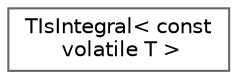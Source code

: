 digraph "Graphical Class Hierarchy"
{
 // INTERACTIVE_SVG=YES
 // LATEX_PDF_SIZE
  bgcolor="transparent";
  edge [fontname=Helvetica,fontsize=10,labelfontname=Helvetica,labelfontsize=10];
  node [fontname=Helvetica,fontsize=10,shape=box,height=0.2,width=0.4];
  rankdir="LR";
  Node0 [id="Node000000",label="TIsIntegral\< const\l volatile T \>",height=0.2,width=0.4,color="grey40", fillcolor="white", style="filled",URL="$d7/d39/structTIsIntegral_3_01const_01volatile_01T_01_4.html",tooltip=" "];
}
